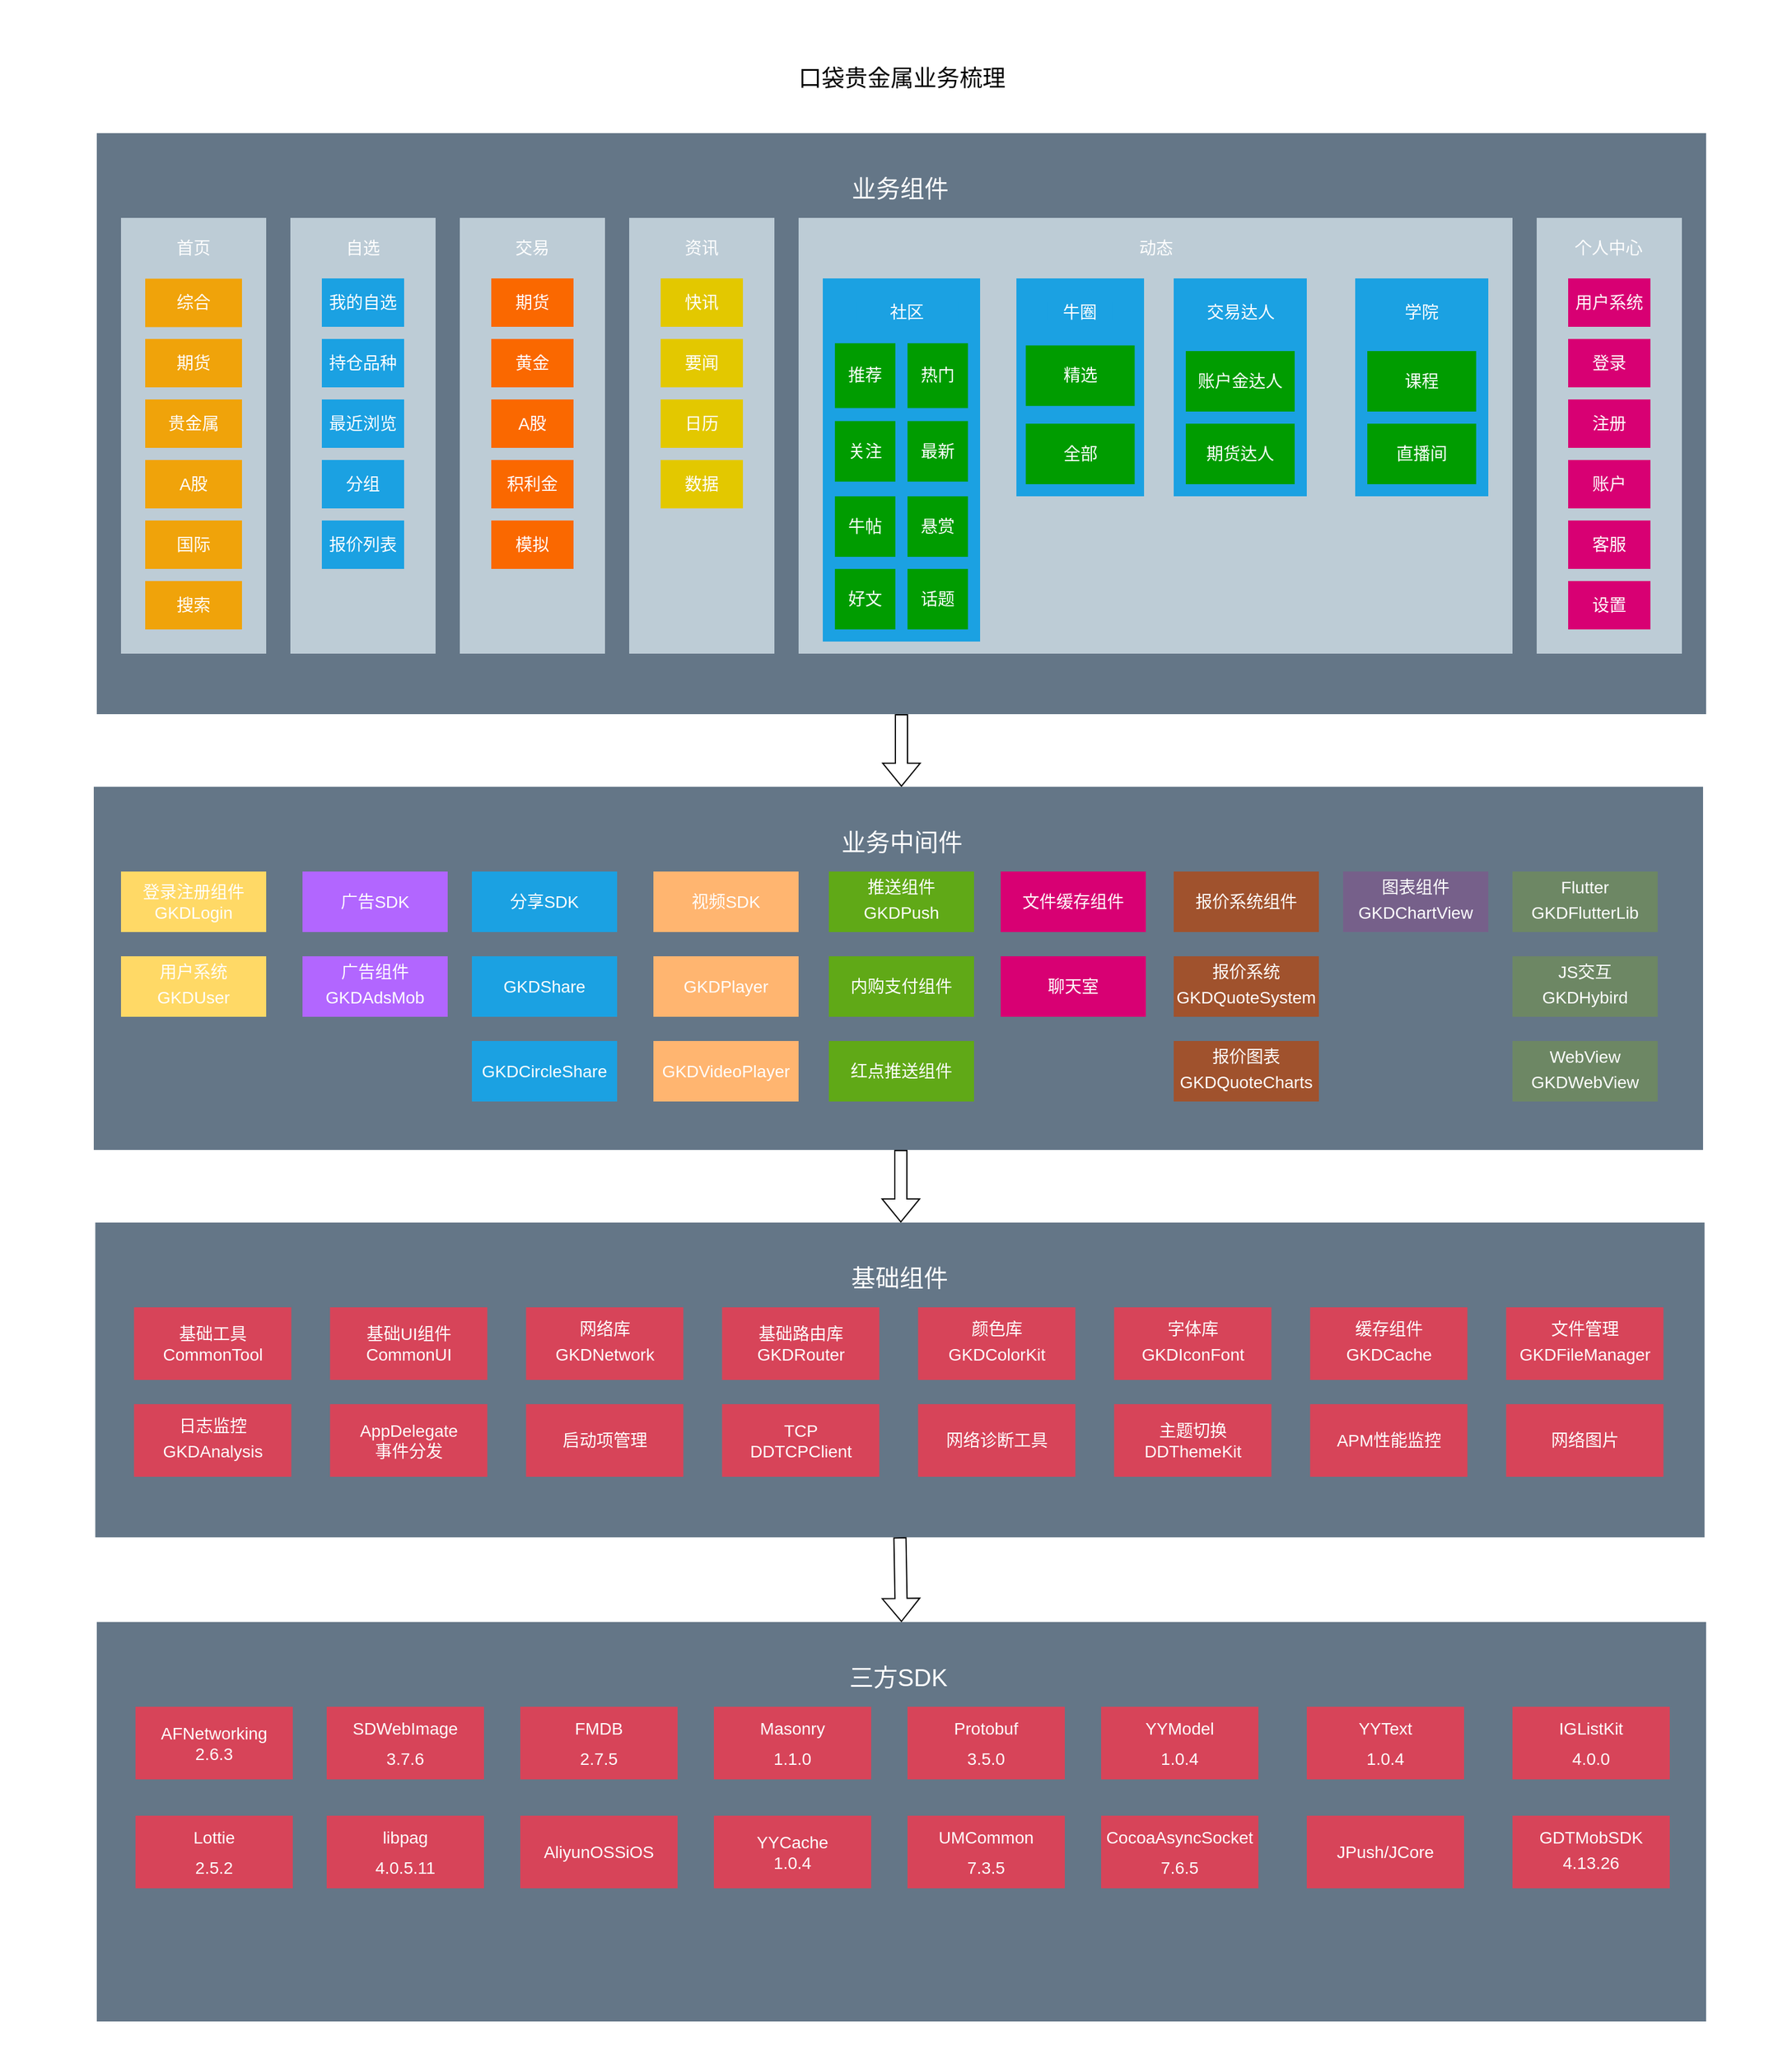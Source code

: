 <mxfile version="17.4.0" type="github">
  <diagram id="31p98_oL__xW8jrO6pc7" name="第 1 页">
    <mxGraphModel dx="1859" dy="2147" grid="1" gridSize="10" guides="1" tooltips="1" connect="1" arrows="1" fold="1" page="1" pageScale="1" pageWidth="827" pageHeight="1169" math="0" shadow="0">
      <root>
        <mxCell id="0" />
        <mxCell id="1" parent="0" />
        <mxCell id="XOXXFUQoiVnGKIvhB3Gf-1" value="" style="rounded=0;whiteSpace=wrap;html=1;fillColor=#647687;strokeColor=none;fontColor=#ffffff;" vertex="1" parent="1">
          <mxGeometry x="80" y="90" width="1330" height="480" as="geometry" />
        </mxCell>
        <mxCell id="XOXXFUQoiVnGKIvhB3Gf-4" style="edgeStyle=orthogonalEdgeStyle;rounded=0;orthogonalLoop=1;jettySize=auto;html=1;exitX=0.5;exitY=1;exitDx=0;exitDy=0;" edge="1" parent="1" source="XOXXFUQoiVnGKIvhB3Gf-1" target="XOXXFUQoiVnGKIvhB3Gf-1">
          <mxGeometry relative="1" as="geometry" />
        </mxCell>
        <mxCell id="XOXXFUQoiVnGKIvhB3Gf-7" value="&lt;font style=&quot;font-size: 19px&quot;&gt;口袋贵金属业务梳理&lt;/font&gt;" style="text;html=1;strokeColor=none;fillColor=none;align=center;verticalAlign=middle;whiteSpace=wrap;rounded=0;" vertex="1" parent="1">
          <mxGeometry x="622.5" y="30" width="245" height="30" as="geometry" />
        </mxCell>
        <mxCell id="XOXXFUQoiVnGKIvhB3Gf-8" value="&lt;font style=&quot;font-size: 20px;&quot;&gt;业务组件&lt;/font&gt;" style="text;html=1;strokeColor=none;fillColor=none;align=center;verticalAlign=middle;whiteSpace=wrap;rounded=0;fontSize=20;fontColor=#FFFFFF;" vertex="1" parent="1">
          <mxGeometry x="678.75" y="120" width="130" height="30" as="geometry" />
        </mxCell>
        <mxCell id="XOXXFUQoiVnGKIvhB3Gf-31" value="" style="group" vertex="1" connectable="0" parent="1">
          <mxGeometry x="100" y="160" width="100" height="360" as="geometry" />
        </mxCell>
        <mxCell id="XOXXFUQoiVnGKIvhB3Gf-9" value="" style="rounded=0;whiteSpace=wrap;html=1;fontSize=17;fontColor=#333333;fillColor=#BDCCD6;strokeColor=none;" vertex="1" parent="XOXXFUQoiVnGKIvhB3Gf-31">
          <mxGeometry width="120" height="360.0" as="geometry" />
        </mxCell>
        <mxCell id="XOXXFUQoiVnGKIvhB3Gf-10" value="&lt;font style=&quot;font-size: 14px&quot; color=&quot;#ffffff&quot;&gt;首页&lt;/font&gt;" style="text;html=1;strokeColor=none;fillColor=none;align=center;verticalAlign=middle;whiteSpace=wrap;rounded=0;fontSize=17;fontColor=#000000;" vertex="1" parent="XOXXFUQoiVnGKIvhB3Gf-31">
          <mxGeometry x="45" y="10" width="30" height="30" as="geometry" />
        </mxCell>
        <mxCell id="XOXXFUQoiVnGKIvhB3Gf-163" value="&lt;font color=&quot;#ffffff&quot;&gt;综合&lt;/font&gt;" style="text;html=1;strokeColor=none;fillColor=#f0a30a;align=center;verticalAlign=middle;whiteSpace=wrap;rounded=0;glass=0;fontSize=14;fontColor=#000000;" vertex="1" parent="XOXXFUQoiVnGKIvhB3Gf-31">
          <mxGeometry x="20" y="50.233" width="80" height="40" as="geometry" />
        </mxCell>
        <mxCell id="XOXXFUQoiVnGKIvhB3Gf-165" value="&lt;font color=&quot;#ffffff&quot;&gt;期货&lt;/font&gt;" style="text;html=1;strokeColor=none;fillColor=#f0a30a;align=center;verticalAlign=middle;whiteSpace=wrap;rounded=0;glass=0;fontSize=14;fontColor=#000000;" vertex="1" parent="XOXXFUQoiVnGKIvhB3Gf-31">
          <mxGeometry x="20" y="100" width="80" height="40" as="geometry" />
        </mxCell>
        <mxCell id="XOXXFUQoiVnGKIvhB3Gf-167" value="&lt;font color=&quot;#ffffff&quot;&gt;贵金属&lt;/font&gt;" style="text;html=1;strokeColor=none;fillColor=#f0a30a;align=center;verticalAlign=middle;whiteSpace=wrap;rounded=0;glass=0;fontSize=14;fontColor=#000000;" vertex="1" parent="XOXXFUQoiVnGKIvhB3Gf-31">
          <mxGeometry x="20" y="150" width="80" height="40" as="geometry" />
        </mxCell>
        <mxCell id="XOXXFUQoiVnGKIvhB3Gf-168" value="&lt;font color=&quot;#ffffff&quot;&gt;A股&lt;/font&gt;" style="text;html=1;strokeColor=none;fillColor=#f0a30a;align=center;verticalAlign=middle;whiteSpace=wrap;rounded=0;glass=0;fontSize=14;fontColor=#000000;" vertex="1" parent="XOXXFUQoiVnGKIvhB3Gf-31">
          <mxGeometry x="20" y="200" width="80" height="40" as="geometry" />
        </mxCell>
        <mxCell id="XOXXFUQoiVnGKIvhB3Gf-169" value="&lt;font color=&quot;#ffffff&quot;&gt;国际&lt;/font&gt;" style="text;html=1;strokeColor=none;fillColor=#f0a30a;align=center;verticalAlign=middle;whiteSpace=wrap;rounded=0;glass=0;fontSize=14;fontColor=#000000;" vertex="1" parent="XOXXFUQoiVnGKIvhB3Gf-31">
          <mxGeometry x="20" y="250" width="80" height="40" as="geometry" />
        </mxCell>
        <mxCell id="XOXXFUQoiVnGKIvhB3Gf-170" value="&lt;font color=&quot;#ffffff&quot;&gt;搜索&lt;/font&gt;" style="text;html=1;strokeColor=none;fillColor=#f0a30a;align=center;verticalAlign=middle;whiteSpace=wrap;rounded=0;glass=0;fontSize=14;fontColor=#000000;" vertex="1" parent="XOXXFUQoiVnGKIvhB3Gf-31">
          <mxGeometry x="20" y="300" width="80" height="40" as="geometry" />
        </mxCell>
        <mxCell id="XOXXFUQoiVnGKIvhB3Gf-32" value="" style="group" vertex="1" connectable="0" parent="1">
          <mxGeometry x="240" y="160" width="120" height="360" as="geometry" />
        </mxCell>
        <mxCell id="XOXXFUQoiVnGKIvhB3Gf-33" value="" style="rounded=0;whiteSpace=wrap;html=1;fontSize=17;fontColor=#333333;fillColor=#BDCCD6;strokeColor=none;" vertex="1" parent="XOXXFUQoiVnGKIvhB3Gf-32">
          <mxGeometry width="120" height="360" as="geometry" />
        </mxCell>
        <mxCell id="XOXXFUQoiVnGKIvhB3Gf-34" value="&lt;span style=&quot;font-size: 14px&quot;&gt;&lt;font color=&quot;#ffffff&quot;&gt;自选&lt;/font&gt;&lt;/span&gt;" style="text;html=1;strokeColor=none;fillColor=none;align=center;verticalAlign=middle;whiteSpace=wrap;rounded=0;fontSize=17;fontColor=#000000;" vertex="1" parent="XOXXFUQoiVnGKIvhB3Gf-32">
          <mxGeometry x="42" y="10" width="36.0" height="30" as="geometry" />
        </mxCell>
        <mxCell id="XOXXFUQoiVnGKIvhB3Gf-171" value="我的自选" style="text;html=1;strokeColor=none;fillColor=#1ba1e2;align=center;verticalAlign=middle;whiteSpace=wrap;rounded=0;glass=0;fontSize=14;fontColor=#ffffff;" vertex="1" parent="XOXXFUQoiVnGKIvhB3Gf-32">
          <mxGeometry x="26" y="50" width="68" height="40" as="geometry" />
        </mxCell>
        <mxCell id="XOXXFUQoiVnGKIvhB3Gf-172" value="持仓品种" style="text;html=1;strokeColor=none;fillColor=#1ba1e2;align=center;verticalAlign=middle;whiteSpace=wrap;rounded=0;glass=0;fontSize=14;fontColor=#ffffff;" vertex="1" parent="XOXXFUQoiVnGKIvhB3Gf-32">
          <mxGeometry x="26" y="100" width="68" height="40" as="geometry" />
        </mxCell>
        <mxCell id="XOXXFUQoiVnGKIvhB3Gf-173" value="最近浏览" style="text;html=1;strokeColor=none;fillColor=#1ba1e2;align=center;verticalAlign=middle;whiteSpace=wrap;rounded=0;glass=0;fontSize=14;fontColor=#ffffff;" vertex="1" parent="XOXXFUQoiVnGKIvhB3Gf-32">
          <mxGeometry x="26" y="150" width="68" height="40" as="geometry" />
        </mxCell>
        <mxCell id="XOXXFUQoiVnGKIvhB3Gf-174" value="分组" style="text;html=1;strokeColor=none;fillColor=#1ba1e2;align=center;verticalAlign=middle;whiteSpace=wrap;rounded=0;glass=0;fontSize=14;fontColor=#ffffff;" vertex="1" parent="XOXXFUQoiVnGKIvhB3Gf-32">
          <mxGeometry x="26" y="200" width="68" height="40" as="geometry" />
        </mxCell>
        <mxCell id="XOXXFUQoiVnGKIvhB3Gf-175" value="报价列表" style="text;html=1;strokeColor=none;fillColor=#1ba1e2;align=center;verticalAlign=middle;whiteSpace=wrap;rounded=0;glass=0;fontSize=14;fontColor=#ffffff;" vertex="1" parent="XOXXFUQoiVnGKIvhB3Gf-32">
          <mxGeometry x="26" y="250" width="68" height="40" as="geometry" />
        </mxCell>
        <mxCell id="XOXXFUQoiVnGKIvhB3Gf-86" value="" style="group;fillColor=#BDCCD6;strokeColor=none;" vertex="1" connectable="0" parent="1">
          <mxGeometry x="660" y="160" width="590" height="360" as="geometry" />
        </mxCell>
        <mxCell id="XOXXFUQoiVnGKIvhB3Gf-87" value="" style="rounded=0;whiteSpace=wrap;html=1;fontSize=17;fillColor=#BDCCD6;strokeColor=none;" vertex="1" parent="XOXXFUQoiVnGKIvhB3Gf-86">
          <mxGeometry width="590" height="360" as="geometry" />
        </mxCell>
        <mxCell id="XOXXFUQoiVnGKIvhB3Gf-88" value="&lt;font style=&quot;font-size: 14px&quot; color=&quot;#ffffff&quot;&gt;动态&lt;/font&gt;" style="text;html=1;strokeColor=none;fillColor=none;align=center;verticalAlign=middle;whiteSpace=wrap;rounded=0;fontSize=17;fontColor=#000000;" vertex="1" parent="XOXXFUQoiVnGKIvhB3Gf-86">
          <mxGeometry x="206.5" y="10" width="177.0" height="30" as="geometry" />
        </mxCell>
        <mxCell id="XOXXFUQoiVnGKIvhB3Gf-92" value="" style="group;fillColor=#1ba1e2;strokeColor=none;rounded=0;glass=0;fontColor=#ffffff;" vertex="1" connectable="0" parent="XOXXFUQoiVnGKIvhB3Gf-86">
          <mxGeometry x="180" y="50" width="105.5" height="180" as="geometry" />
        </mxCell>
        <mxCell id="XOXXFUQoiVnGKIvhB3Gf-94" value="牛圈" style="text;html=1;strokeColor=none;fillColor=#1ba1e2;align=center;verticalAlign=middle;whiteSpace=wrap;rounded=0;fontSize=14;fontColor=#ffffff;" vertex="1" parent="XOXXFUQoiVnGKIvhB3Gf-92">
          <mxGeometry x="26.37" y="20" width="52.75" height="15" as="geometry" />
        </mxCell>
        <mxCell id="XOXXFUQoiVnGKIvhB3Gf-286" value="精选" style="text;html=1;strokeColor=none;fillColor=#009C00;align=center;verticalAlign=middle;whiteSpace=wrap;rounded=0;glass=0;fontSize=14;fontColor=#ffffff;" vertex="1" parent="XOXXFUQoiVnGKIvhB3Gf-92">
          <mxGeometry x="7.75" y="55.36" width="90" height="50" as="geometry" />
        </mxCell>
        <mxCell id="XOXXFUQoiVnGKIvhB3Gf-287" value="全部" style="text;html=1;strokeColor=none;fillColor=#009C00;align=center;verticalAlign=middle;whiteSpace=wrap;rounded=0;glass=0;fontSize=14;fontColor=#ffffff;" vertex="1" parent="XOXXFUQoiVnGKIvhB3Gf-92">
          <mxGeometry x="7.75" y="120" width="90" height="50" as="geometry" />
        </mxCell>
        <mxCell id="XOXXFUQoiVnGKIvhB3Gf-95" value="" style="group" vertex="1" connectable="0" parent="XOXXFUQoiVnGKIvhB3Gf-86">
          <mxGeometry x="310" y="50" width="110" height="260" as="geometry" />
        </mxCell>
        <mxCell id="XOXXFUQoiVnGKIvhB3Gf-96" value="" style="rounded=0;whiteSpace=wrap;html=1;fontSize=14;fillColor=#1ba1e2;strokeColor=none;fontColor=#ffffff;" vertex="1" parent="XOXXFUQoiVnGKIvhB3Gf-95">
          <mxGeometry width="110" height="180" as="geometry" />
        </mxCell>
        <mxCell id="XOXXFUQoiVnGKIvhB3Gf-97" value="交易达人" style="text;html=1;strokeColor=none;fillColor=none;align=center;verticalAlign=middle;whiteSpace=wrap;rounded=0;fontSize=14;fontColor=#FFFFFF;" vertex="1" parent="XOXXFUQoiVnGKIvhB3Gf-95">
          <mxGeometry x="13.75" y="20" width="82.5" height="15" as="geometry" />
        </mxCell>
        <mxCell id="XOXXFUQoiVnGKIvhB3Gf-207" value="账户金达人" style="text;html=1;strokeColor=none;fillColor=#009C00;align=center;verticalAlign=middle;whiteSpace=wrap;rounded=0;glass=0;fontSize=14;fontColor=#ffffff;" vertex="1" parent="XOXXFUQoiVnGKIvhB3Gf-95">
          <mxGeometry x="10" y="60" width="90" height="50" as="geometry" />
        </mxCell>
        <mxCell id="XOXXFUQoiVnGKIvhB3Gf-232" value="期货达人" style="text;html=1;strokeColor=none;fillColor=#009C00;align=center;verticalAlign=middle;whiteSpace=wrap;rounded=0;glass=0;fontSize=14;fontColor=#ffffff;" vertex="1" parent="XOXXFUQoiVnGKIvhB3Gf-95">
          <mxGeometry x="10" y="120" width="90" height="50" as="geometry" />
        </mxCell>
        <mxCell id="XOXXFUQoiVnGKIvhB3Gf-98" value="" style="group" vertex="1" connectable="0" parent="XOXXFUQoiVnGKIvhB3Gf-86">
          <mxGeometry x="460" y="50" width="110" height="180" as="geometry" />
        </mxCell>
        <mxCell id="XOXXFUQoiVnGKIvhB3Gf-99" value="" style="rounded=0;whiteSpace=wrap;html=1;fontSize=14;fillColor=#1ba1e2;strokeColor=none;fontColor=#ffffff;" vertex="1" parent="XOXXFUQoiVnGKIvhB3Gf-98">
          <mxGeometry width="110" height="180" as="geometry" />
        </mxCell>
        <mxCell id="XOXXFUQoiVnGKIvhB3Gf-100" value="学院" style="text;html=1;strokeColor=none;fillColor=none;align=center;verticalAlign=middle;whiteSpace=wrap;rounded=0;fontSize=14;fontColor=#FFFFFF;" vertex="1" parent="XOXXFUQoiVnGKIvhB3Gf-98">
          <mxGeometry x="22" y="20" width="66" height="15" as="geometry" />
        </mxCell>
        <mxCell id="XOXXFUQoiVnGKIvhB3Gf-137" value="课程" style="text;html=1;strokeColor=none;fillColor=#009C00;align=center;verticalAlign=middle;whiteSpace=wrap;rounded=0;glass=0;fontSize=14;fontColor=#ffffff;" vertex="1" parent="XOXXFUQoiVnGKIvhB3Gf-98">
          <mxGeometry x="10.0" y="60" width="90" height="50" as="geometry" />
        </mxCell>
        <mxCell id="XOXXFUQoiVnGKIvhB3Gf-161" value="直播间" style="text;html=1;strokeColor=none;fillColor=#009C00;align=center;verticalAlign=middle;whiteSpace=wrap;rounded=0;glass=0;fontSize=14;fontColor=#ffffff;" vertex="1" parent="XOXXFUQoiVnGKIvhB3Gf-98">
          <mxGeometry x="10.0" y="120" width="90" height="50" as="geometry" />
        </mxCell>
        <mxCell id="XOXXFUQoiVnGKIvhB3Gf-89" value="" style="group;fillColor=none;" vertex="1" connectable="0" parent="XOXXFUQoiVnGKIvhB3Gf-86">
          <mxGeometry x="20" y="50" width="140" height="300" as="geometry" />
        </mxCell>
        <mxCell id="XOXXFUQoiVnGKIvhB3Gf-90" value="" style="rounded=0;whiteSpace=wrap;html=1;fontSize=14;fillColor=#1ba1e2;strokeColor=none;fontColor=#ffffff;" vertex="1" parent="XOXXFUQoiVnGKIvhB3Gf-89">
          <mxGeometry width="130" height="300" as="geometry" />
        </mxCell>
        <mxCell id="XOXXFUQoiVnGKIvhB3Gf-91" value="社区" style="text;html=1;strokeColor=none;fillColor=#1ba1e2;align=center;verticalAlign=middle;whiteSpace=wrap;rounded=0;fontSize=14;fontColor=#ffffff;spacing=0;" vertex="1" parent="XOXXFUQoiVnGKIvhB3Gf-89">
          <mxGeometry x="28.416" y="20" width="83.168" height="15" as="geometry" />
        </mxCell>
        <mxCell id="XOXXFUQoiVnGKIvhB3Gf-122" value="推荐" style="text;html=1;strokeColor=none;fillColor=#009C00;align=center;verticalAlign=middle;whiteSpace=wrap;rounded=0;glass=0;fontSize=14;fontColor=#ffffff;" vertex="1" parent="XOXXFUQoiVnGKIvhB3Gf-89">
          <mxGeometry x="10" y="53.571" width="50" height="53.571" as="geometry" />
        </mxCell>
        <mxCell id="XOXXFUQoiVnGKIvhB3Gf-125" value="热门" style="text;html=1;strokeColor=none;fillColor=#009C00;align=center;verticalAlign=middle;whiteSpace=wrap;rounded=0;glass=0;fontSize=14;fontColor=#ffffff;" vertex="1" parent="XOXXFUQoiVnGKIvhB3Gf-89">
          <mxGeometry x="70" y="53.571" width="50" height="53.571" as="geometry" />
        </mxCell>
        <mxCell id="XOXXFUQoiVnGKIvhB3Gf-126" value="关注" style="text;html=1;strokeColor=none;fillColor=#009C00;align=center;verticalAlign=middle;whiteSpace=wrap;rounded=0;glass=0;fontSize=14;fontColor=#ffffff;" vertex="1" parent="XOXXFUQoiVnGKIvhB3Gf-89">
          <mxGeometry x="10" y="117.853" width="50" height="50" as="geometry" />
        </mxCell>
        <mxCell id="XOXXFUQoiVnGKIvhB3Gf-127" value="最新" style="text;html=1;strokeColor=none;fillColor=#009C00;align=center;verticalAlign=middle;whiteSpace=wrap;rounded=0;glass=0;fontSize=14;fontColor=#ffffff;" vertex="1" parent="XOXXFUQoiVnGKIvhB3Gf-89">
          <mxGeometry x="70" y="117.853" width="50" height="50" as="geometry" />
        </mxCell>
        <mxCell id="XOXXFUQoiVnGKIvhB3Gf-128" value="牛帖" style="text;html=1;strokeColor=none;fillColor=#009C00;align=center;verticalAlign=middle;whiteSpace=wrap;rounded=0;glass=0;fontSize=14;fontColor=#ffffff;" vertex="1" parent="XOXXFUQoiVnGKIvhB3Gf-89">
          <mxGeometry x="10" y="179.999" width="50" height="50" as="geometry" />
        </mxCell>
        <mxCell id="XOXXFUQoiVnGKIvhB3Gf-129" value="悬赏" style="text;html=1;strokeColor=none;fillColor=#009C00;align=center;verticalAlign=middle;whiteSpace=wrap;rounded=0;glass=0;fontSize=14;fontColor=#ffffff;" vertex="1" parent="XOXXFUQoiVnGKIvhB3Gf-89">
          <mxGeometry x="70" y="179.999" width="50" height="50" as="geometry" />
        </mxCell>
        <mxCell id="XOXXFUQoiVnGKIvhB3Gf-134" value="好文" style="text;html=1;strokeColor=none;fillColor=#009C00;align=center;verticalAlign=middle;whiteSpace=wrap;rounded=0;glass=0;fontSize=14;fontColor=#ffffff;" vertex="1" parent="XOXXFUQoiVnGKIvhB3Gf-89">
          <mxGeometry x="10" y="240.004" width="50" height="50" as="geometry" />
        </mxCell>
        <mxCell id="XOXXFUQoiVnGKIvhB3Gf-233" value="话题" style="text;html=1;strokeColor=none;fillColor=#009C00;align=center;verticalAlign=middle;whiteSpace=wrap;rounded=0;glass=0;fontSize=14;fontColor=#ffffff;" vertex="1" parent="XOXXFUQoiVnGKIvhB3Gf-89">
          <mxGeometry x="70" y="240.004" width="50" height="50" as="geometry" />
        </mxCell>
        <mxCell id="XOXXFUQoiVnGKIvhB3Gf-176" value="" style="group" vertex="1" connectable="0" parent="1">
          <mxGeometry x="380" y="160" width="120" height="360" as="geometry" />
        </mxCell>
        <mxCell id="XOXXFUQoiVnGKIvhB3Gf-177" value="" style="rounded=0;whiteSpace=wrap;html=1;fontSize=17;fontColor=#333333;fillColor=#BDCCD6;strokeColor=none;" vertex="1" parent="XOXXFUQoiVnGKIvhB3Gf-176">
          <mxGeometry width="120" height="360" as="geometry" />
        </mxCell>
        <mxCell id="XOXXFUQoiVnGKIvhB3Gf-178" value="&lt;span style=&quot;font-size: 14px&quot;&gt;&lt;font color=&quot;#ffffff&quot;&gt;交易&lt;/font&gt;&lt;/span&gt;" style="text;html=1;strokeColor=none;fillColor=none;align=center;verticalAlign=middle;whiteSpace=wrap;rounded=0;fontSize=17;fontColor=#000000;" vertex="1" parent="XOXXFUQoiVnGKIvhB3Gf-176">
          <mxGeometry x="42" y="10" width="36.0" height="30" as="geometry" />
        </mxCell>
        <mxCell id="XOXXFUQoiVnGKIvhB3Gf-179" value="&lt;font color=&quot;#ffffff&quot;&gt;期货&lt;/font&gt;" style="text;html=1;strokeColor=none;fillColor=#fa6800;align=center;verticalAlign=middle;whiteSpace=wrap;rounded=0;glass=0;fontSize=14;fontColor=#000000;" vertex="1" parent="XOXXFUQoiVnGKIvhB3Gf-176">
          <mxGeometry x="26" y="50" width="68" height="40" as="geometry" />
        </mxCell>
        <mxCell id="XOXXFUQoiVnGKIvhB3Gf-180" value="&lt;font color=&quot;#ffffff&quot;&gt;黄金&lt;/font&gt;" style="text;html=1;strokeColor=none;fillColor=#fa6800;align=center;verticalAlign=middle;whiteSpace=wrap;rounded=0;glass=0;fontSize=14;fontColor=#000000;" vertex="1" parent="XOXXFUQoiVnGKIvhB3Gf-176">
          <mxGeometry x="26" y="100" width="68" height="40" as="geometry" />
        </mxCell>
        <mxCell id="XOXXFUQoiVnGKIvhB3Gf-181" value="&lt;font color=&quot;#ffffff&quot;&gt;A股&lt;/font&gt;" style="text;html=1;strokeColor=none;fillColor=#fa6800;align=center;verticalAlign=middle;whiteSpace=wrap;rounded=0;glass=0;fontSize=14;fontColor=#000000;" vertex="1" parent="XOXXFUQoiVnGKIvhB3Gf-176">
          <mxGeometry x="26" y="150" width="68" height="40" as="geometry" />
        </mxCell>
        <mxCell id="XOXXFUQoiVnGKIvhB3Gf-182" value="&lt;font color=&quot;#ffffff&quot;&gt;积利金&lt;/font&gt;" style="text;html=1;strokeColor=none;fillColor=#fa6800;align=center;verticalAlign=middle;whiteSpace=wrap;rounded=0;glass=0;fontSize=14;fontColor=#000000;" vertex="1" parent="XOXXFUQoiVnGKIvhB3Gf-176">
          <mxGeometry x="26" y="200" width="68" height="40" as="geometry" />
        </mxCell>
        <mxCell id="XOXXFUQoiVnGKIvhB3Gf-183" value="&lt;font color=&quot;#ffffff&quot;&gt;模拟&lt;/font&gt;" style="text;html=1;strokeColor=none;fillColor=#fa6800;align=center;verticalAlign=middle;whiteSpace=wrap;rounded=0;glass=0;fontSize=14;fontColor=#000000;" vertex="1" parent="XOXXFUQoiVnGKIvhB3Gf-176">
          <mxGeometry x="26" y="250" width="68" height="40" as="geometry" />
        </mxCell>
        <mxCell id="XOXXFUQoiVnGKIvhB3Gf-184" value="" style="group" vertex="1" connectable="0" parent="1">
          <mxGeometry x="520" y="160" width="120" height="360" as="geometry" />
        </mxCell>
        <mxCell id="XOXXFUQoiVnGKIvhB3Gf-185" value="" style="rounded=0;whiteSpace=wrap;html=1;fontSize=17;fontColor=#333333;fillColor=#BDCCD6;strokeColor=none;" vertex="1" parent="XOXXFUQoiVnGKIvhB3Gf-184">
          <mxGeometry width="120" height="360" as="geometry" />
        </mxCell>
        <mxCell id="XOXXFUQoiVnGKIvhB3Gf-186" value="&lt;span style=&quot;font-size: 14px&quot;&gt;&lt;font color=&quot;#ffffff&quot;&gt;资讯&lt;/font&gt;&lt;/span&gt;" style="text;html=1;strokeColor=none;fillColor=none;align=center;verticalAlign=middle;whiteSpace=wrap;rounded=0;fontSize=17;fontColor=#000000;" vertex="1" parent="XOXXFUQoiVnGKIvhB3Gf-184">
          <mxGeometry x="42" y="10" width="36.0" height="30" as="geometry" />
        </mxCell>
        <mxCell id="XOXXFUQoiVnGKIvhB3Gf-187" value="&lt;font color=&quot;#ffffff&quot;&gt;快讯&lt;/font&gt;" style="text;html=1;strokeColor=none;fillColor=#e3c800;align=center;verticalAlign=middle;whiteSpace=wrap;rounded=0;glass=0;fontSize=14;fontColor=#000000;" vertex="1" parent="XOXXFUQoiVnGKIvhB3Gf-184">
          <mxGeometry x="26" y="50" width="68" height="40" as="geometry" />
        </mxCell>
        <mxCell id="XOXXFUQoiVnGKIvhB3Gf-188" value="&lt;font color=&quot;#ffffff&quot;&gt;要闻&lt;/font&gt;" style="text;html=1;strokeColor=none;fillColor=#e3c800;align=center;verticalAlign=middle;whiteSpace=wrap;rounded=0;glass=0;fontSize=14;fontColor=#000000;" vertex="1" parent="XOXXFUQoiVnGKIvhB3Gf-184">
          <mxGeometry x="26" y="100" width="68" height="40" as="geometry" />
        </mxCell>
        <mxCell id="XOXXFUQoiVnGKIvhB3Gf-189" value="&lt;font color=&quot;#ffffff&quot;&gt;日历&lt;/font&gt;" style="text;html=1;strokeColor=none;fillColor=#e3c800;align=center;verticalAlign=middle;whiteSpace=wrap;rounded=0;glass=0;fontSize=14;fontColor=#000000;" vertex="1" parent="XOXXFUQoiVnGKIvhB3Gf-184">
          <mxGeometry x="26" y="150" width="68" height="40" as="geometry" />
        </mxCell>
        <mxCell id="XOXXFUQoiVnGKIvhB3Gf-190" value="&lt;font color=&quot;#ffffff&quot;&gt;数据&lt;/font&gt;" style="text;html=1;strokeColor=none;fillColor=#e3c800;align=center;verticalAlign=middle;whiteSpace=wrap;rounded=0;glass=0;fontSize=14;fontColor=#000000;" vertex="1" parent="XOXXFUQoiVnGKIvhB3Gf-184">
          <mxGeometry x="26" y="200" width="68" height="40" as="geometry" />
        </mxCell>
        <mxCell id="XOXXFUQoiVnGKIvhB3Gf-192" value="" style="group" vertex="1" connectable="0" parent="1">
          <mxGeometry x="1270" y="160" width="120" height="360" as="geometry" />
        </mxCell>
        <mxCell id="XOXXFUQoiVnGKIvhB3Gf-193" value="" style="rounded=0;whiteSpace=wrap;html=1;fontSize=17;fontColor=#333333;fillColor=#BDCCD6;strokeColor=none;" vertex="1" parent="XOXXFUQoiVnGKIvhB3Gf-192">
          <mxGeometry width="120" height="360" as="geometry" />
        </mxCell>
        <mxCell id="XOXXFUQoiVnGKIvhB3Gf-194" value="&lt;span style=&quot;font-size: 14px&quot;&gt;&lt;font color=&quot;#ffffff&quot;&gt;个人中心&lt;/font&gt;&lt;/span&gt;" style="text;html=1;strokeColor=none;fillColor=none;align=center;verticalAlign=middle;whiteSpace=wrap;rounded=0;fontSize=17;fontColor=#000000;" vertex="1" parent="XOXXFUQoiVnGKIvhB3Gf-192">
          <mxGeometry x="26" y="10" width="67" height="30" as="geometry" />
        </mxCell>
        <mxCell id="XOXXFUQoiVnGKIvhB3Gf-195" value="用户系统" style="text;html=1;strokeColor=none;fillColor=#d80073;align=center;verticalAlign=middle;whiteSpace=wrap;rounded=0;glass=0;fontSize=14;fontColor=#ffffff;" vertex="1" parent="XOXXFUQoiVnGKIvhB3Gf-192">
          <mxGeometry x="26" y="50" width="68" height="40" as="geometry" />
        </mxCell>
        <mxCell id="XOXXFUQoiVnGKIvhB3Gf-196" value="登录" style="text;html=1;strokeColor=none;fillColor=#d80073;align=center;verticalAlign=middle;whiteSpace=wrap;rounded=0;glass=0;fontSize=14;fontColor=#ffffff;" vertex="1" parent="XOXXFUQoiVnGKIvhB3Gf-192">
          <mxGeometry x="26" y="100" width="68" height="40" as="geometry" />
        </mxCell>
        <mxCell id="XOXXFUQoiVnGKIvhB3Gf-197" value="注册" style="text;html=1;strokeColor=none;fillColor=#d80073;align=center;verticalAlign=middle;whiteSpace=wrap;rounded=0;glass=0;fontSize=14;fontColor=#ffffff;" vertex="1" parent="XOXXFUQoiVnGKIvhB3Gf-192">
          <mxGeometry x="26" y="150" width="68" height="40" as="geometry" />
        </mxCell>
        <mxCell id="XOXXFUQoiVnGKIvhB3Gf-288" value="账户" style="text;html=1;strokeColor=none;fillColor=#d80073;align=center;verticalAlign=middle;whiteSpace=wrap;rounded=0;glass=0;fontSize=14;fontColor=#ffffff;" vertex="1" parent="XOXXFUQoiVnGKIvhB3Gf-192">
          <mxGeometry x="26" y="200" width="68" height="40" as="geometry" />
        </mxCell>
        <mxCell id="XOXXFUQoiVnGKIvhB3Gf-289" value="客服" style="text;html=1;strokeColor=none;fillColor=#d80073;align=center;verticalAlign=middle;whiteSpace=wrap;rounded=0;glass=0;fontSize=14;fontColor=#ffffff;" vertex="1" parent="XOXXFUQoiVnGKIvhB3Gf-192">
          <mxGeometry x="26" y="250" width="68" height="40" as="geometry" />
        </mxCell>
        <mxCell id="XOXXFUQoiVnGKIvhB3Gf-290" value="设置" style="text;html=1;strokeColor=none;fillColor=#d80073;align=center;verticalAlign=middle;whiteSpace=wrap;rounded=0;glass=0;fontSize=14;fontColor=#ffffff;" vertex="1" parent="XOXXFUQoiVnGKIvhB3Gf-192">
          <mxGeometry x="26" y="300" width="68" height="40" as="geometry" />
        </mxCell>
        <mxCell id="XOXXFUQoiVnGKIvhB3Gf-277" value="" style="rounded=0;whiteSpace=wrap;html=1;glass=0;labelBackgroundColor=none;fontSize=14;fontColor=#FFFFFF;strokeColor=none;fillColor=#FFFFFF;gradientColor=none;" vertex="1" parent="1">
          <mxGeometry x="78.75" y="1620" width="1332.5" height="60" as="geometry" />
        </mxCell>
        <mxCell id="XOXXFUQoiVnGKIvhB3Gf-278" value="" style="rounded=0;whiteSpace=wrap;html=1;glass=0;labelBackgroundColor=none;fontSize=14;fontColor=#FFFFFF;strokeColor=none;fillColor=#FFFFFF;gradientColor=none;" vertex="1" parent="1">
          <mxGeometry x="80" y="-20" width="1330" height="30" as="geometry" />
        </mxCell>
        <mxCell id="XOXXFUQoiVnGKIvhB3Gf-279" value="" style="rounded=0;whiteSpace=wrap;html=1;glass=0;labelBackgroundColor=none;fontSize=14;fontColor=#FFFFFF;strokeColor=none;fillColor=#FFFFFF;gradientColor=none;" vertex="1" parent="1">
          <mxGeometry y="80" width="50" height="1260" as="geometry" />
        </mxCell>
        <mxCell id="XOXXFUQoiVnGKIvhB3Gf-280" value="" style="rounded=0;whiteSpace=wrap;html=1;glass=0;labelBackgroundColor=none;fontSize=14;fontColor=#FFFFFF;strokeColor=none;fillColor=#FFFFFF;gradientColor=none;" vertex="1" parent="1">
          <mxGeometry x="1430" y="80" width="50" height="1260" as="geometry" />
        </mxCell>
        <mxCell id="XOXXFUQoiVnGKIvhB3Gf-281" value="" style="shape=flexArrow;endArrow=classic;html=1;rounded=0;fontSize=14;fontColor=#FFFFFF;exitX=0.5;exitY=1;exitDx=0;exitDy=0;" edge="1" parent="1" source="XOXXFUQoiVnGKIvhB3Gf-1">
          <mxGeometry width="50" height="50" relative="1" as="geometry">
            <mxPoint x="710" y="780" as="sourcePoint" />
            <mxPoint x="745" y="630" as="targetPoint" />
          </mxGeometry>
        </mxCell>
        <mxCell id="XOXXFUQoiVnGKIvhB3Gf-282" value="" style="shape=flexArrow;endArrow=classic;html=1;rounded=0;fontSize=14;fontColor=#FFFFFF;exitX=0.5;exitY=1;exitDx=0;exitDy=0;" edge="1" parent="1">
          <mxGeometry width="50" height="50" relative="1" as="geometry">
            <mxPoint x="744.5" y="930" as="sourcePoint" />
            <mxPoint x="744.5" y="990" as="targetPoint" />
          </mxGeometry>
        </mxCell>
        <mxCell id="XOXXFUQoiVnGKIvhB3Gf-284" value="" style="group" vertex="1" connectable="0" parent="1">
          <mxGeometry x="77.5" y="630" width="1330" height="300" as="geometry" />
        </mxCell>
        <mxCell id="XOXXFUQoiVnGKIvhB3Gf-2" value="" style="rounded=0;whiteSpace=wrap;html=1;fillColor=#647687;strokeColor=none;fontColor=#333333;" vertex="1" parent="XOXXFUQoiVnGKIvhB3Gf-284">
          <mxGeometry width="1330" height="300" as="geometry" />
        </mxCell>
        <mxCell id="XOXXFUQoiVnGKIvhB3Gf-238" value="业务中间件&lt;br&gt;" style="text;html=1;strokeColor=none;fillColor=none;align=center;verticalAlign=middle;whiteSpace=wrap;rounded=0;glass=0;labelBackgroundColor=none;fontSize=20;fontColor=#FFFFFF;" vertex="1" parent="XOXXFUQoiVnGKIvhB3Gf-284">
          <mxGeometry x="605" y="30" width="125" height="30" as="geometry" />
        </mxCell>
        <mxCell id="XOXXFUQoiVnGKIvhB3Gf-239" value="&lt;font color=&quot;#ffffff&quot;&gt;登录注册组件&lt;br style=&quot;font-size: 14px&quot;&gt;GKDLogin&lt;/font&gt;" style="text;html=1;strokeColor=none;fillColor=#FFD966;align=center;verticalAlign=middle;whiteSpace=wrap;rounded=0;glass=0;labelBackgroundColor=none;fontSize=14;fontColor=#1B1D1F;" vertex="1" parent="XOXXFUQoiVnGKIvhB3Gf-284">
          <mxGeometry x="22.5" y="70" width="120" height="50" as="geometry" />
        </mxCell>
        <mxCell id="XOXXFUQoiVnGKIvhB3Gf-240" value="&lt;font color=&quot;#ffffff&quot;&gt;广告SDK&lt;/font&gt;" style="text;html=1;strokeColor=none;fillColor=#B266FF;align=center;verticalAlign=middle;whiteSpace=wrap;rounded=0;glass=0;labelBackgroundColor=none;fontSize=14;fontColor=#1B1D1F;" vertex="1" parent="XOXXFUQoiVnGKIvhB3Gf-284">
          <mxGeometry x="172.5" y="70" width="120" height="50" as="geometry" />
        </mxCell>
        <mxCell id="XOXXFUQoiVnGKIvhB3Gf-241" value="&lt;font color=&quot;#ffffff&quot;&gt;广告组件&lt;br&gt;&lt;/font&gt;&lt;div style=&quot;text-align: left ; line-height: 1.75&quot;&gt;&lt;font color=&quot;#ffffff&quot;&gt;GKDAdsMob&lt;/font&gt;&lt;/div&gt;" style="text;html=1;strokeColor=none;fillColor=#B266FF;align=center;verticalAlign=middle;whiteSpace=wrap;rounded=0;glass=0;labelBackgroundColor=none;fontSize=14;fontColor=#1B1D1F;" vertex="1" parent="XOXXFUQoiVnGKIvhB3Gf-284">
          <mxGeometry x="172.5" y="140" width="120" height="50" as="geometry" />
        </mxCell>
        <mxCell id="XOXXFUQoiVnGKIvhB3Gf-242" value="分享SDK" style="text;html=1;strokeColor=none;fillColor=#1ba1e2;align=center;verticalAlign=middle;whiteSpace=wrap;rounded=0;glass=0;labelBackgroundColor=none;fontSize=14;fontColor=#ffffff;" vertex="1" parent="XOXXFUQoiVnGKIvhB3Gf-284">
          <mxGeometry x="312.5" y="70" width="120" height="50" as="geometry" />
        </mxCell>
        <mxCell id="XOXXFUQoiVnGKIvhB3Gf-243" value="&lt;div style=&quot;line-height: 1.75&quot;&gt;GKDShare&lt;/div&gt;" style="text;html=1;strokeColor=none;fillColor=#1ba1e2;align=center;verticalAlign=middle;whiteSpace=wrap;rounded=0;glass=0;labelBackgroundColor=none;fontSize=14;fontColor=#ffffff;" vertex="1" parent="XOXXFUQoiVnGKIvhB3Gf-284">
          <mxGeometry x="312.5" y="140" width="120" height="50" as="geometry" />
        </mxCell>
        <mxCell id="XOXXFUQoiVnGKIvhB3Gf-244" value="&lt;font color=&quot;#ffffff&quot;&gt;视频SDK&lt;/font&gt;" style="text;html=1;strokeColor=none;fillColor=#FFB570;align=center;verticalAlign=middle;whiteSpace=wrap;rounded=0;glass=0;labelBackgroundColor=none;fontSize=14;fontColor=#1B1D1F;" vertex="1" parent="XOXXFUQoiVnGKIvhB3Gf-284">
          <mxGeometry x="462.5" y="70" width="120" height="50" as="geometry" />
        </mxCell>
        <mxCell id="XOXXFUQoiVnGKIvhB3Gf-245" value="&lt;div style=&quot;text-align: left ; line-height: 1.75&quot;&gt;&lt;font color=&quot;#ffffff&quot;&gt;GKDPlayer&lt;/font&gt;&lt;/div&gt;" style="text;html=1;strokeColor=none;fillColor=#FFB570;align=center;verticalAlign=middle;whiteSpace=wrap;rounded=0;glass=0;labelBackgroundColor=none;fontSize=14;fontColor=#1B1D1F;" vertex="1" parent="XOXXFUQoiVnGKIvhB3Gf-284">
          <mxGeometry x="462.5" y="140" width="120" height="50" as="geometry" />
        </mxCell>
        <mxCell id="XOXXFUQoiVnGKIvhB3Gf-246" value="&lt;div style=&quot;text-align: left ; line-height: 1.75&quot;&gt;&lt;div style=&quot;line-height: 1.75&quot;&gt;&lt;font color=&quot;#ffffff&quot;&gt;GKDVideoPlayer&lt;/font&gt;&lt;/div&gt;&lt;/div&gt;" style="text;html=1;strokeColor=none;fillColor=#FFB570;align=center;verticalAlign=middle;whiteSpace=wrap;rounded=0;glass=0;labelBackgroundColor=none;fontSize=14;fontColor=#1B1D1F;" vertex="1" parent="XOXXFUQoiVnGKIvhB3Gf-284">
          <mxGeometry x="462.5" y="210" width="120" height="50" as="geometry" />
        </mxCell>
        <mxCell id="XOXXFUQoiVnGKIvhB3Gf-247" value="&lt;div style=&quot;line-height: 1.75&quot;&gt;&lt;span&gt;GKDCircleShare&lt;/span&gt;&lt;br&gt;&lt;/div&gt;" style="text;html=1;strokeColor=none;fillColor=#1ba1e2;align=center;verticalAlign=middle;whiteSpace=wrap;rounded=0;glass=0;labelBackgroundColor=none;fontSize=14;fontColor=#ffffff;" vertex="1" parent="XOXXFUQoiVnGKIvhB3Gf-284">
          <mxGeometry x="312.5" y="210" width="120" height="50" as="geometry" />
        </mxCell>
        <mxCell id="XOXXFUQoiVnGKIvhB3Gf-248" value="推送组件&lt;br&gt;&lt;div style=&quot;line-height: 1.75&quot;&gt;GKDPush&lt;/div&gt;" style="text;html=1;strokeColor=none;fillColor=#60a917;align=center;verticalAlign=middle;whiteSpace=wrap;rounded=0;glass=0;labelBackgroundColor=none;fontSize=14;fontColor=#ffffff;" vertex="1" parent="XOXXFUQoiVnGKIvhB3Gf-284">
          <mxGeometry x="607.5" y="70" width="120" height="50" as="geometry" />
        </mxCell>
        <mxCell id="XOXXFUQoiVnGKIvhB3Gf-249" value="内购支付组件" style="text;html=1;strokeColor=none;fillColor=#60a917;align=center;verticalAlign=middle;whiteSpace=wrap;rounded=0;glass=0;labelBackgroundColor=none;fontSize=14;fontColor=#ffffff;" vertex="1" parent="XOXXFUQoiVnGKIvhB3Gf-284">
          <mxGeometry x="607.5" y="140" width="120" height="50" as="geometry" />
        </mxCell>
        <mxCell id="XOXXFUQoiVnGKIvhB3Gf-250" value="红点推送组件" style="text;html=1;strokeColor=none;fillColor=#60a917;align=center;verticalAlign=middle;whiteSpace=wrap;rounded=0;glass=0;labelBackgroundColor=none;fontSize=14;fontColor=#ffffff;" vertex="1" parent="XOXXFUQoiVnGKIvhB3Gf-284">
          <mxGeometry x="607.5" y="210" width="120" height="50" as="geometry" />
        </mxCell>
        <mxCell id="XOXXFUQoiVnGKIvhB3Gf-251" value="报价系统组件" style="text;html=1;strokeColor=none;fillColor=#a0522d;align=center;verticalAlign=middle;whiteSpace=wrap;rounded=0;glass=0;labelBackgroundColor=none;fontSize=14;fontColor=#ffffff;" vertex="1" parent="XOXXFUQoiVnGKIvhB3Gf-284">
          <mxGeometry x="892.5" y="70" width="120" height="50" as="geometry" />
        </mxCell>
        <mxCell id="XOXXFUQoiVnGKIvhB3Gf-252" value="图表组件&lt;br&gt;&lt;div style=&quot;text-align: left ; line-height: 1.75&quot;&gt;GKDChartView&lt;/div&gt;" style="text;html=1;strokeColor=none;fillColor=#76608a;align=center;verticalAlign=middle;whiteSpace=wrap;rounded=0;glass=0;labelBackgroundColor=none;fontSize=14;fontColor=#ffffff;" vertex="1" parent="XOXXFUQoiVnGKIvhB3Gf-284">
          <mxGeometry x="1032.5" y="70" width="120" height="50" as="geometry" />
        </mxCell>
        <mxCell id="XOXXFUQoiVnGKIvhB3Gf-253" value="报价系统&lt;br&gt;&lt;div style=&quot;text-align: left ; line-height: 1.75&quot;&gt;GKDQuoteSystem&lt;/div&gt;" style="text;html=1;strokeColor=none;fillColor=#a0522d;align=center;verticalAlign=middle;whiteSpace=wrap;rounded=0;glass=0;labelBackgroundColor=none;fontSize=14;fontColor=#ffffff;" vertex="1" parent="XOXXFUQoiVnGKIvhB3Gf-284">
          <mxGeometry x="892.5" y="140" width="120" height="50" as="geometry" />
        </mxCell>
        <mxCell id="XOXXFUQoiVnGKIvhB3Gf-254" value="报价图表&lt;br&gt;&lt;div style=&quot;text-align: left ; line-height: 1.75&quot;&gt;&lt;div style=&quot;line-height: 1.75&quot;&gt;GKDQuoteCharts&lt;/div&gt;&lt;/div&gt;" style="text;html=1;strokeColor=none;fillColor=#a0522d;align=center;verticalAlign=middle;whiteSpace=wrap;rounded=0;glass=0;labelBackgroundColor=none;fontSize=14;fontColor=#ffffff;" vertex="1" parent="XOXXFUQoiVnGKIvhB3Gf-284">
          <mxGeometry x="892.5" y="210" width="120" height="50" as="geometry" />
        </mxCell>
        <mxCell id="XOXXFUQoiVnGKIvhB3Gf-255" value="Flutter&lt;br&gt;&lt;div style=&quot;text-align: left ; line-height: 1.75&quot;&gt;&lt;div style=&quot;line-height: 1.75&quot;&gt;GKDFlutterLib&lt;/div&gt;&lt;/div&gt;" style="text;html=1;strokeColor=none;fillColor=#6d8764;align=center;verticalAlign=middle;whiteSpace=wrap;rounded=0;glass=0;labelBackgroundColor=none;fontSize=14;fontColor=#ffffff;" vertex="1" parent="XOXXFUQoiVnGKIvhB3Gf-284">
          <mxGeometry x="1172.5" y="70" width="120" height="50" as="geometry" />
        </mxCell>
        <mxCell id="XOXXFUQoiVnGKIvhB3Gf-256" value="&lt;font color=&quot;#ffffff&quot;&gt;用户系统&lt;br&gt;&lt;/font&gt;&lt;div style=&quot;text-align: left ; line-height: 1.75&quot;&gt;&lt;span&gt;&lt;font color=&quot;#ffffff&quot;&gt;GKDUser&lt;/font&gt;&lt;/span&gt;&lt;/div&gt;" style="text;html=1;strokeColor=none;fillColor=#FFD966;align=center;verticalAlign=middle;whiteSpace=wrap;rounded=0;glass=0;labelBackgroundColor=none;fontSize=14;fontColor=#1B1D1F;" vertex="1" parent="XOXXFUQoiVnGKIvhB3Gf-284">
          <mxGeometry x="22.5" y="140" width="120" height="50" as="geometry" />
        </mxCell>
        <mxCell id="XOXXFUQoiVnGKIvhB3Gf-257" value="JS交互&lt;br&gt;&lt;div style=&quot;text-align: left ; line-height: 1.75&quot;&gt;GKDHybird&lt;/div&gt;" style="text;html=1;strokeColor=none;fillColor=#6d8764;align=center;verticalAlign=middle;whiteSpace=wrap;rounded=0;glass=0;labelBackgroundColor=none;fontSize=14;fontColor=#ffffff;" vertex="1" parent="XOXXFUQoiVnGKIvhB3Gf-284">
          <mxGeometry x="1172.5" y="140" width="120" height="50" as="geometry" />
        </mxCell>
        <mxCell id="XOXXFUQoiVnGKIvhB3Gf-258" value="文件缓存组件" style="text;html=1;strokeColor=none;fillColor=#d80073;align=center;verticalAlign=middle;whiteSpace=wrap;rounded=0;glass=0;labelBackgroundColor=none;fontSize=14;fontColor=#ffffff;" vertex="1" parent="XOXXFUQoiVnGKIvhB3Gf-284">
          <mxGeometry x="749.5" y="70" width="120" height="50" as="geometry" />
        </mxCell>
        <mxCell id="XOXXFUQoiVnGKIvhB3Gf-259" value="聊天室" style="text;html=1;strokeColor=none;fillColor=#d80073;align=center;verticalAlign=middle;whiteSpace=wrap;rounded=0;glass=0;labelBackgroundColor=none;fontSize=14;fontColor=#ffffff;" vertex="1" parent="XOXXFUQoiVnGKIvhB3Gf-284">
          <mxGeometry x="749.5" y="140" width="120" height="50" as="geometry" />
        </mxCell>
        <mxCell id="XOXXFUQoiVnGKIvhB3Gf-276" value="WebView&lt;br&gt;&lt;div style=&quot;text-align: left ; line-height: 1.75&quot;&gt;GKDWebView&lt;/div&gt;" style="text;html=1;strokeColor=none;fillColor=#6d8764;align=center;verticalAlign=middle;whiteSpace=wrap;rounded=0;glass=0;labelBackgroundColor=none;fontSize=14;fontColor=#ffffff;" vertex="1" parent="XOXXFUQoiVnGKIvhB3Gf-284">
          <mxGeometry x="1172.5" y="210" width="120" height="50" as="geometry" />
        </mxCell>
        <mxCell id="XOXXFUQoiVnGKIvhB3Gf-285" value="" style="group" vertex="1" connectable="0" parent="1">
          <mxGeometry x="78.75" y="990" width="1330" height="260" as="geometry" />
        </mxCell>
        <mxCell id="XOXXFUQoiVnGKIvhB3Gf-260" value="基础组件" style="text;html=1;strokeColor=none;fillColor=none;align=center;verticalAlign=middle;whiteSpace=wrap;rounded=0;glass=0;labelBackgroundColor=none;fontSize=20;fontColor=#FFFFFF;" vertex="1" parent="XOXXFUQoiVnGKIvhB3Gf-285">
          <mxGeometry x="598.75" y="30" width="125" height="30" as="geometry" />
        </mxCell>
        <mxCell id="XOXXFUQoiVnGKIvhB3Gf-318" value="" style="group" vertex="1" connectable="0" parent="XOXXFUQoiVnGKIvhB3Gf-285">
          <mxGeometry width="1330" height="260" as="geometry" />
        </mxCell>
        <mxCell id="XOXXFUQoiVnGKIvhB3Gf-3" value="" style="rounded=0;whiteSpace=wrap;html=1;fillColor=#647687;strokeColor=none;fontColor=#333333;" vertex="1" parent="XOXXFUQoiVnGKIvhB3Gf-318">
          <mxGeometry width="1330" height="260" as="geometry" />
        </mxCell>
        <mxCell id="XOXXFUQoiVnGKIvhB3Gf-317" value="" style="group" vertex="1" connectable="0" parent="XOXXFUQoiVnGKIvhB3Gf-318">
          <mxGeometry x="32" y="70" width="1264" height="140" as="geometry" />
        </mxCell>
        <mxCell id="XOXXFUQoiVnGKIvhB3Gf-261" value="基础工具&lt;br&gt;CommonTool" style="text;html=1;strokeColor=none;fillColor=#D74459;align=center;verticalAlign=middle;whiteSpace=wrap;rounded=0;glass=0;labelBackgroundColor=none;fontSize=14;fontColor=#ffffff;" vertex="1" parent="XOXXFUQoiVnGKIvhB3Gf-317">
          <mxGeometry width="130" height="60" as="geometry" />
        </mxCell>
        <mxCell id="XOXXFUQoiVnGKIvhB3Gf-262" value="基础UI组件&lt;br&gt;CommonUI" style="text;html=1;strokeColor=none;fillColor=#D74459;align=center;verticalAlign=middle;whiteSpace=wrap;rounded=0;glass=0;labelBackgroundColor=none;fontSize=14;fontColor=#ffffff;" vertex="1" parent="XOXXFUQoiVnGKIvhB3Gf-317">
          <mxGeometry x="162" width="130" height="60" as="geometry" />
        </mxCell>
        <mxCell id="XOXXFUQoiVnGKIvhB3Gf-263" value="网络库&lt;br&gt;&lt;div style=&quot;text-align: left ; line-height: 1.75&quot;&gt;GKDNetwork&lt;/div&gt;" style="text;html=1;strokeColor=none;fillColor=#D74459;align=center;verticalAlign=middle;whiteSpace=wrap;rounded=0;glass=0;labelBackgroundColor=none;fontSize=14;fontColor=#ffffff;" vertex="1" parent="XOXXFUQoiVnGKIvhB3Gf-317">
          <mxGeometry x="324" width="130" height="60" as="geometry" />
        </mxCell>
        <mxCell id="XOXXFUQoiVnGKIvhB3Gf-264" value="基础路由库&lt;br&gt;GKDRouter" style="text;html=1;strokeColor=none;fillColor=#D74459;align=center;verticalAlign=middle;whiteSpace=wrap;rounded=0;glass=0;labelBackgroundColor=none;fontSize=14;fontColor=#ffffff;" vertex="1" parent="XOXXFUQoiVnGKIvhB3Gf-317">
          <mxGeometry x="486" width="130" height="60" as="geometry" />
        </mxCell>
        <mxCell id="XOXXFUQoiVnGKIvhB3Gf-265" value="颜色库&lt;br&gt;&lt;div style=&quot;text-align: left ; line-height: 1.75&quot;&gt;GKDColorKit&lt;/div&gt;" style="text;html=1;strokeColor=none;fillColor=#D74459;align=center;verticalAlign=middle;whiteSpace=wrap;rounded=0;glass=0;labelBackgroundColor=none;fontSize=14;fontColor=#ffffff;" vertex="1" parent="XOXXFUQoiVnGKIvhB3Gf-317">
          <mxGeometry x="648" width="130" height="60" as="geometry" />
        </mxCell>
        <mxCell id="XOXXFUQoiVnGKIvhB3Gf-266" value="字体库&lt;br&gt;&lt;div style=&quot;text-align: left ; line-height: 1.75&quot;&gt;GKDIconFont&lt;/div&gt;" style="text;html=1;strokeColor=none;fillColor=#D74459;align=center;verticalAlign=middle;whiteSpace=wrap;rounded=0;glass=0;labelBackgroundColor=none;fontSize=14;fontColor=#ffffff;" vertex="1" parent="XOXXFUQoiVnGKIvhB3Gf-317">
          <mxGeometry x="810" width="130" height="60" as="geometry" />
        </mxCell>
        <mxCell id="XOXXFUQoiVnGKIvhB3Gf-267" value="缓存组件&lt;br&gt;&lt;div style=&quot;text-align: left ; line-height: 1.75&quot;&gt;GKDCache&lt;/div&gt;" style="text;html=1;strokeColor=none;fillColor=#D74459;align=center;verticalAlign=middle;whiteSpace=wrap;rounded=0;glass=0;labelBackgroundColor=none;fontSize=14;fontColor=#ffffff;" vertex="1" parent="XOXXFUQoiVnGKIvhB3Gf-317">
          <mxGeometry x="972" width="130" height="60" as="geometry" />
        </mxCell>
        <mxCell id="XOXXFUQoiVnGKIvhB3Gf-268" value="文件管理&lt;br&gt;&lt;div style=&quot;text-align: left ; line-height: 1.75&quot;&gt;GKDFileManager&lt;/div&gt;" style="text;html=1;strokeColor=none;fillColor=#D74459;align=center;verticalAlign=middle;whiteSpace=wrap;rounded=0;glass=0;labelBackgroundColor=none;fontSize=14;fontColor=#ffffff;" vertex="1" parent="XOXXFUQoiVnGKIvhB3Gf-317">
          <mxGeometry x="1134" width="130" height="60" as="geometry" />
        </mxCell>
        <mxCell id="XOXXFUQoiVnGKIvhB3Gf-269" value="日志监控&lt;br&gt;&lt;div style=&quot;text-align: left ; line-height: 1.75&quot;&gt;GKDAnalysis&lt;/div&gt;" style="text;html=1;strokeColor=none;fillColor=#D74459;align=center;verticalAlign=middle;whiteSpace=wrap;rounded=0;glass=0;labelBackgroundColor=none;fontSize=14;fontColor=#ffffff;" vertex="1" parent="XOXXFUQoiVnGKIvhB3Gf-317">
          <mxGeometry y="80" width="130" height="60" as="geometry" />
        </mxCell>
        <mxCell id="XOXXFUQoiVnGKIvhB3Gf-270" value="AppDelegate&lt;br&gt;事件分发" style="text;html=1;strokeColor=none;fillColor=#D74459;align=center;verticalAlign=middle;whiteSpace=wrap;rounded=0;glass=0;labelBackgroundColor=none;fontSize=14;fontColor=#ffffff;" vertex="1" parent="XOXXFUQoiVnGKIvhB3Gf-317">
          <mxGeometry x="162" y="80" width="130" height="60" as="geometry" />
        </mxCell>
        <mxCell id="XOXXFUQoiVnGKIvhB3Gf-271" value="启动项管理" style="text;html=1;strokeColor=none;fillColor=#D74459;align=center;verticalAlign=middle;whiteSpace=wrap;rounded=0;glass=0;labelBackgroundColor=none;fontSize=14;fontColor=#ffffff;" vertex="1" parent="XOXXFUQoiVnGKIvhB3Gf-317">
          <mxGeometry x="324" y="80" width="130" height="60" as="geometry" />
        </mxCell>
        <mxCell id="XOXXFUQoiVnGKIvhB3Gf-272" value="TCP&lt;br&gt;DDTCPClient" style="text;html=1;strokeColor=none;fillColor=#D74459;align=center;verticalAlign=middle;whiteSpace=wrap;rounded=0;glass=0;labelBackgroundColor=none;fontSize=14;fontColor=#ffffff;" vertex="1" parent="XOXXFUQoiVnGKIvhB3Gf-317">
          <mxGeometry x="486" y="80" width="130" height="60" as="geometry" />
        </mxCell>
        <mxCell id="XOXXFUQoiVnGKIvhB3Gf-273" value="网络诊断工具" style="text;html=1;strokeColor=none;fillColor=#D74459;align=center;verticalAlign=middle;whiteSpace=wrap;rounded=0;glass=0;labelBackgroundColor=none;fontSize=14;fontColor=#ffffff;" vertex="1" parent="XOXXFUQoiVnGKIvhB3Gf-317">
          <mxGeometry x="648" y="80" width="130" height="60" as="geometry" />
        </mxCell>
        <mxCell id="XOXXFUQoiVnGKIvhB3Gf-274" value="&lt;span&gt;主题切换&lt;/span&gt;&lt;br&gt;&lt;span&gt;DDThemeKit&lt;/span&gt;" style="text;html=1;strokeColor=none;fillColor=#D74459;align=center;verticalAlign=middle;whiteSpace=wrap;rounded=0;glass=0;labelBackgroundColor=none;fontSize=14;fontColor=#ffffff;" vertex="1" parent="XOXXFUQoiVnGKIvhB3Gf-317">
          <mxGeometry x="810" y="80" width="130" height="60" as="geometry" />
        </mxCell>
        <mxCell id="XOXXFUQoiVnGKIvhB3Gf-275" value="APM性能监控" style="text;html=1;strokeColor=none;fillColor=#D74459;align=center;verticalAlign=middle;whiteSpace=wrap;rounded=0;glass=0;labelBackgroundColor=none;fontSize=14;fontColor=#ffffff;" vertex="1" parent="XOXXFUQoiVnGKIvhB3Gf-317">
          <mxGeometry x="972" y="80" width="130" height="60" as="geometry" />
        </mxCell>
        <mxCell id="XOXXFUQoiVnGKIvhB3Gf-312" value="网络图片" style="text;html=1;strokeColor=none;fillColor=#D74459;align=center;verticalAlign=middle;whiteSpace=wrap;rounded=0;glass=0;labelBackgroundColor=none;fontSize=14;fontColor=#ffffff;" vertex="1" parent="XOXXFUQoiVnGKIvhB3Gf-317">
          <mxGeometry x="1134" y="80" width="130" height="60" as="geometry" />
        </mxCell>
        <mxCell id="XOXXFUQoiVnGKIvhB3Gf-334" value="基础组件" style="text;html=1;strokeColor=none;fillColor=none;align=center;verticalAlign=middle;whiteSpace=wrap;rounded=0;glass=0;labelBackgroundColor=none;fontSize=20;fontColor=#FFFFFF;" vertex="1" parent="XOXXFUQoiVnGKIvhB3Gf-318">
          <mxGeometry x="602.5" y="30" width="125" height="30" as="geometry" />
        </mxCell>
        <mxCell id="XOXXFUQoiVnGKIvhB3Gf-311" value="" style="group" vertex="1" connectable="0" parent="1">
          <mxGeometry x="80" y="1320" width="1330" height="330" as="geometry" />
        </mxCell>
        <mxCell id="XOXXFUQoiVnGKIvhB3Gf-291" value="" style="rounded=0;whiteSpace=wrap;html=1;glass=0;labelBackgroundColor=none;fontSize=14;fontColor=#FFFFFF;strokeColor=none;fillColor=#647687;gradientColor=none;" vertex="1" parent="XOXXFUQoiVnGKIvhB3Gf-311">
          <mxGeometry width="1330" height="330" as="geometry" />
        </mxCell>
        <mxCell id="XOXXFUQoiVnGKIvhB3Gf-310" value="三方SDK" style="text;html=1;strokeColor=none;fillColor=none;align=center;verticalAlign=middle;whiteSpace=wrap;rounded=0;glass=0;labelBackgroundColor=none;fontSize=20;fontColor=#FFFFFF;" vertex="1" parent="XOXXFUQoiVnGKIvhB3Gf-311">
          <mxGeometry x="600" y="30" width="125" height="30" as="geometry" />
        </mxCell>
        <mxCell id="XOXXFUQoiVnGKIvhB3Gf-316" value="AFNetworking&lt;br&gt;2.6.3" style="text;html=1;strokeColor=none;fillColor=#D74459;align=center;verticalAlign=middle;whiteSpace=wrap;rounded=0;glass=0;labelBackgroundColor=none;fontSize=14;fontColor=#ffffff;" vertex="1" parent="XOXXFUQoiVnGKIvhB3Gf-311">
          <mxGeometry x="32" y="70" width="130" height="60" as="geometry" />
        </mxCell>
        <mxCell id="XOXXFUQoiVnGKIvhB3Gf-319" value="&lt;div style=&quot;line-height: 1.75&quot;&gt;SDWebImage&lt;/div&gt;&lt;div style=&quot;line-height: 1.75&quot;&gt;&lt;span&gt;3.7.6&lt;/span&gt;&lt;/div&gt;" style="text;html=1;strokeColor=none;fillColor=#D74459;align=center;verticalAlign=middle;whiteSpace=wrap;rounded=0;glass=0;labelBackgroundColor=none;fontSize=14;fontColor=#ffffff;" vertex="1" parent="XOXXFUQoiVnGKIvhB3Gf-311">
          <mxGeometry x="190" y="70" width="130" height="60" as="geometry" />
        </mxCell>
        <mxCell id="XOXXFUQoiVnGKIvhB3Gf-320" value="&lt;div style=&quot;line-height: 1.75&quot;&gt;FMDB&lt;/div&gt;&lt;div style=&quot;line-height: 1.75&quot;&gt;2.7.5&lt;/div&gt;" style="text;html=1;strokeColor=none;fillColor=#D74459;align=center;verticalAlign=middle;whiteSpace=wrap;rounded=0;glass=0;labelBackgroundColor=none;fontSize=14;fontColor=#ffffff;" vertex="1" parent="XOXXFUQoiVnGKIvhB3Gf-311">
          <mxGeometry x="350" y="70" width="130" height="60" as="geometry" />
        </mxCell>
        <mxCell id="XOXXFUQoiVnGKIvhB3Gf-321" value="&lt;div style=&quot;line-height: 1.75&quot;&gt;Masonry&lt;/div&gt;&lt;div style=&quot;line-height: 1.75&quot;&gt;1.1.0&lt;/div&gt;" style="text;html=1;strokeColor=none;fillColor=#D74459;align=center;verticalAlign=middle;whiteSpace=wrap;rounded=0;glass=0;labelBackgroundColor=none;fontSize=14;fontColor=#ffffff;" vertex="1" parent="XOXXFUQoiVnGKIvhB3Gf-311">
          <mxGeometry x="510" y="70" width="130" height="60" as="geometry" />
        </mxCell>
        <mxCell id="XOXXFUQoiVnGKIvhB3Gf-322" value="&lt;div style=&quot;line-height: 1.75&quot;&gt;Protobuf&lt;/div&gt;&lt;div style=&quot;line-height: 1.75&quot;&gt;&lt;div style=&quot;line-height: 1.75&quot;&gt;3.5.0&lt;/div&gt;&lt;/div&gt;" style="text;html=1;strokeColor=none;fillColor=#D74459;align=center;verticalAlign=middle;whiteSpace=wrap;rounded=0;glass=0;labelBackgroundColor=none;fontSize=14;fontColor=#ffffff;" vertex="1" parent="XOXXFUQoiVnGKIvhB3Gf-311">
          <mxGeometry x="670" y="70" width="130" height="60" as="geometry" />
        </mxCell>
        <mxCell id="XOXXFUQoiVnGKIvhB3Gf-323" value="&lt;div style=&quot;line-height: 1.75&quot;&gt;YYModel&lt;/div&gt;&lt;div style=&quot;line-height: 1.75&quot;&gt;1.0.4&lt;/div&gt;" style="text;html=1;strokeColor=none;fillColor=#D74459;align=center;verticalAlign=middle;whiteSpace=wrap;rounded=0;glass=0;labelBackgroundColor=none;fontSize=14;fontColor=#ffffff;" vertex="1" parent="XOXXFUQoiVnGKIvhB3Gf-311">
          <mxGeometry x="830" y="70" width="130" height="60" as="geometry" />
        </mxCell>
        <mxCell id="XOXXFUQoiVnGKIvhB3Gf-324" value="&lt;div style=&quot;line-height: 1.75&quot;&gt;YYText&lt;/div&gt;&lt;div style=&quot;line-height: 1.75&quot;&gt;1.0.4&lt;/div&gt;" style="text;html=1;strokeColor=none;fillColor=#D74459;align=center;verticalAlign=middle;whiteSpace=wrap;rounded=0;glass=0;labelBackgroundColor=none;fontSize=14;fontColor=#ffffff;" vertex="1" parent="XOXXFUQoiVnGKIvhB3Gf-311">
          <mxGeometry x="1000" y="70" width="130" height="60" as="geometry" />
        </mxCell>
        <mxCell id="XOXXFUQoiVnGKIvhB3Gf-325" value="&lt;div style=&quot;line-height: 1.75&quot;&gt;IGListKit&lt;/div&gt;&lt;div style=&quot;line-height: 1.75&quot;&gt;4.0.0&lt;/div&gt;" style="text;html=1;strokeColor=none;fillColor=#D74459;align=center;verticalAlign=middle;whiteSpace=wrap;rounded=0;glass=0;labelBackgroundColor=none;fontSize=14;fontColor=#ffffff;" vertex="1" parent="XOXXFUQoiVnGKIvhB3Gf-311">
          <mxGeometry x="1170" y="70" width="130" height="60" as="geometry" />
        </mxCell>
        <mxCell id="XOXXFUQoiVnGKIvhB3Gf-326" value="&lt;div style=&quot;line-height: 1.75&quot;&gt;Lottie&lt;/div&gt;&lt;div style=&quot;line-height: 1.75&quot;&gt;2.5.2&lt;/div&gt;" style="text;html=1;strokeColor=none;fillColor=#D74459;align=center;verticalAlign=middle;whiteSpace=wrap;rounded=0;glass=0;labelBackgroundColor=none;fontSize=14;fontColor=#ffffff;" vertex="1" parent="XOXXFUQoiVnGKIvhB3Gf-311">
          <mxGeometry x="32" y="160" width="130" height="60" as="geometry" />
        </mxCell>
        <mxCell id="XOXXFUQoiVnGKIvhB3Gf-327" value="&lt;div style=&quot;line-height: 1.75&quot;&gt;libpag&lt;div style=&quot;line-height: 1.75&quot;&gt;4.0.5.11&lt;/div&gt;&lt;/div&gt;" style="text;html=1;strokeColor=none;fillColor=#D74459;align=center;verticalAlign=middle;whiteSpace=wrap;rounded=0;glass=0;labelBackgroundColor=none;fontSize=14;fontColor=#ffffff;" vertex="1" parent="XOXXFUQoiVnGKIvhB3Gf-311">
          <mxGeometry x="190" y="160" width="130" height="60" as="geometry" />
        </mxCell>
        <mxCell id="XOXXFUQoiVnGKIvhB3Gf-328" value="AliyunOSSiOS" style="text;html=1;strokeColor=none;fillColor=#D74459;align=center;verticalAlign=middle;whiteSpace=wrap;rounded=0;glass=0;labelBackgroundColor=none;fontSize=14;fontColor=#ffffff;" vertex="1" parent="XOXXFUQoiVnGKIvhB3Gf-311">
          <mxGeometry x="350" y="160" width="130" height="60" as="geometry" />
        </mxCell>
        <mxCell id="XOXXFUQoiVnGKIvhB3Gf-329" value="YYCache&lt;br&gt;1.0.4" style="text;html=1;strokeColor=none;fillColor=#D74459;align=center;verticalAlign=middle;whiteSpace=wrap;rounded=0;glass=0;labelBackgroundColor=none;fontSize=14;fontColor=#ffffff;" vertex="1" parent="XOXXFUQoiVnGKIvhB3Gf-311">
          <mxGeometry x="510" y="160" width="130" height="60" as="geometry" />
        </mxCell>
        <mxCell id="XOXXFUQoiVnGKIvhB3Gf-330" value="&lt;div style=&quot;line-height: 1.75&quot;&gt;UMCommon&lt;/div&gt;&lt;div style=&quot;line-height: 1.75&quot;&gt;7.3.5&lt;/div&gt;" style="text;html=1;strokeColor=none;fillColor=#D74459;align=center;verticalAlign=middle;whiteSpace=wrap;rounded=0;glass=0;labelBackgroundColor=none;fontSize=14;fontColor=#ffffff;" vertex="1" parent="XOXXFUQoiVnGKIvhB3Gf-311">
          <mxGeometry x="670" y="160" width="130" height="60" as="geometry" />
        </mxCell>
        <mxCell id="XOXXFUQoiVnGKIvhB3Gf-331" value="&lt;div style=&quot;line-height: 1.75&quot;&gt;CocoaAsyncSocket&lt;/div&gt;&lt;div style=&quot;line-height: 1.75&quot;&gt;7.6.5&lt;/div&gt;" style="text;html=1;strokeColor=none;fillColor=#D74459;align=center;verticalAlign=middle;whiteSpace=wrap;rounded=0;glass=0;labelBackgroundColor=none;fontSize=14;fontColor=#ffffff;" vertex="1" parent="XOXXFUQoiVnGKIvhB3Gf-311">
          <mxGeometry x="830" y="160" width="130" height="60" as="geometry" />
        </mxCell>
        <mxCell id="XOXXFUQoiVnGKIvhB3Gf-332" value="JPush/JCore" style="text;html=1;strokeColor=none;fillColor=#D74459;align=center;verticalAlign=middle;whiteSpace=wrap;rounded=0;glass=0;labelBackgroundColor=none;fontSize=14;fontColor=#ffffff;" vertex="1" parent="XOXXFUQoiVnGKIvhB3Gf-311">
          <mxGeometry x="1000" y="160" width="130" height="60" as="geometry" />
        </mxCell>
        <mxCell id="XOXXFUQoiVnGKIvhB3Gf-333" value="GDTMobSDK&lt;br&gt;&lt;div style=&quot;line-height: 1.75&quot;&gt;4.13.26&lt;/div&gt;" style="text;html=1;strokeColor=none;fillColor=#D74459;align=center;verticalAlign=middle;whiteSpace=wrap;rounded=0;glass=0;labelBackgroundColor=none;fontSize=14;fontColor=#ffffff;" vertex="1" parent="XOXXFUQoiVnGKIvhB3Gf-311">
          <mxGeometry x="1170" y="160" width="130" height="60" as="geometry" />
        </mxCell>
        <mxCell id="XOXXFUQoiVnGKIvhB3Gf-335" value="" style="shape=flexArrow;endArrow=classic;html=1;rounded=0;fontSize=14;fontColor=#FFFFFF;exitX=0.5;exitY=1;exitDx=0;exitDy=0;entryX=0.5;entryY=0;entryDx=0;entryDy=0;" edge="1" parent="1" source="XOXXFUQoiVnGKIvhB3Gf-3" target="XOXXFUQoiVnGKIvhB3Gf-291">
          <mxGeometry width="50" height="50" relative="1" as="geometry">
            <mxPoint x="754.5" y="940" as="sourcePoint" />
            <mxPoint x="754.5" y="1000" as="targetPoint" />
          </mxGeometry>
        </mxCell>
      </root>
    </mxGraphModel>
  </diagram>
</mxfile>
